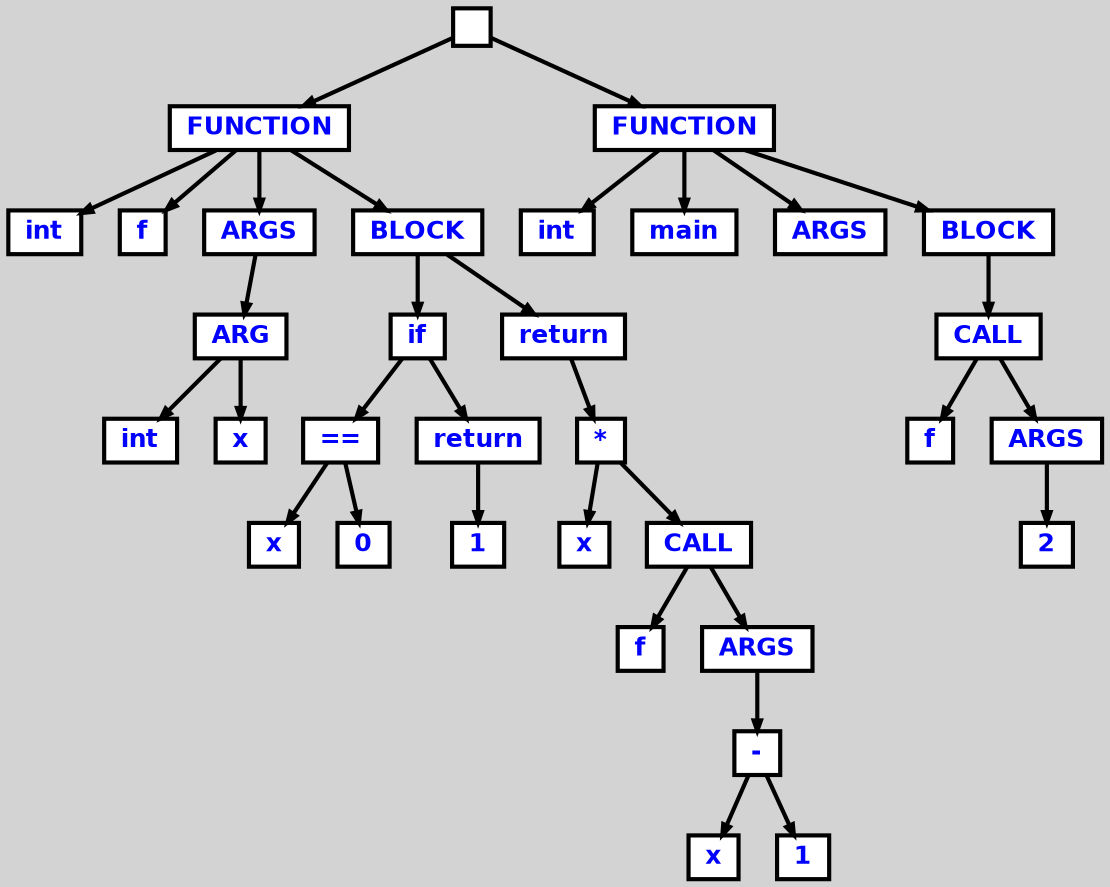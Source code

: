 digraph {

	ordering=out;
	ranksep=.4;
	bgcolor="lightgrey"; node [shape=box, fixedsize=false, fontsize=12, fontname="Helvetica-bold", fontcolor="blue"
		width=.25, height=.25, color="black", fillcolor="white", style="filled, solid, bold"];
	edge [arrowsize=.5, color="black", style="bold"]

  n0 [label=""];
  n1 [label="FUNCTION"];
  n1 [label="FUNCTION"];
  n2 [label="int"];
  n3 [label="f"];
  n4 [label="ARGS"];
  n4 [label="ARGS"];
  n5 [label="ARG"];
  n5 [label="ARG"];
  n6 [label="int"];
  n7 [label="x"];
  n8 [label="BLOCK"];
  n8 [label="BLOCK"];
  n9 [label="if"];
  n9 [label="if"];
  n10 [label="=="];
  n10 [label="=="];
  n11 [label="x"];
  n12 [label="0"];
  n13 [label="return"];
  n13 [label="return"];
  n14 [label="1"];
  n15 [label="return"];
  n15 [label="return"];
  n16 [label="*"];
  n16 [label="*"];
  n17 [label="x"];
  n18 [label="CALL"];
  n18 [label="CALL"];
  n19 [label="f"];
  n20 [label="ARGS"];
  n20 [label="ARGS"];
  n21 [label="-"];
  n21 [label="-"];
  n22 [label="x"];
  n23 [label="1"];
  n24 [label="FUNCTION"];
  n24 [label="FUNCTION"];
  n25 [label="int"];
  n26 [label="main"];
  n27 [label="ARGS"];
  n28 [label="BLOCK"];
  n28 [label="BLOCK"];
  n29 [label="CALL"];
  n29 [label="CALL"];
  n30 [label="f"];
  n31 [label="ARGS"];
  n31 [label="ARGS"];
  n32 [label="2"];

  n0 -> n1 // "" -> "FUNCTION"
  n1 -> n2 // "FUNCTION" -> "int"
  n1 -> n3 // "FUNCTION" -> "f"
  n1 -> n4 // "FUNCTION" -> "ARGS"
  n4 -> n5 // "ARGS" -> "ARG"
  n5 -> n6 // "ARG" -> "int"
  n5 -> n7 // "ARG" -> "x"
  n1 -> n8 // "FUNCTION" -> "BLOCK"
  n8 -> n9 // "BLOCK" -> "if"
  n9 -> n10 // "if" -> "=="
  n10 -> n11 // "==" -> "x"
  n10 -> n12 // "==" -> "0"
  n9 -> n13 // "if" -> "return"
  n13 -> n14 // "return" -> "1"
  n8 -> n15 // "BLOCK" -> "return"
  n15 -> n16 // "return" -> "*"
  n16 -> n17 // "*" -> "x"
  n16 -> n18 // "*" -> "CALL"
  n18 -> n19 // "CALL" -> "f"
  n18 -> n20 // "CALL" -> "ARGS"
  n20 -> n21 // "ARGS" -> "-"
  n21 -> n22 // "-" -> "x"
  n21 -> n23 // "-" -> "1"
  n0 -> n24 // "" -> "FUNCTION"
  n24 -> n25 // "FUNCTION" -> "int"
  n24 -> n26 // "FUNCTION" -> "main"
  n24 -> n27 // "FUNCTION" -> "ARGS"
  n24 -> n28 // "FUNCTION" -> "BLOCK"
  n28 -> n29 // "BLOCK" -> "CALL"
  n29 -> n30 // "CALL" -> "f"
  n29 -> n31 // "CALL" -> "ARGS"
  n31 -> n32 // "ARGS" -> "2"

}
